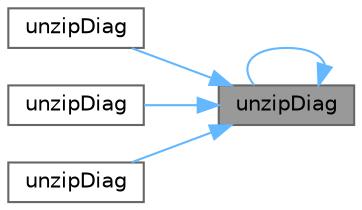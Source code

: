 digraph "unzipDiag"
{
 // LATEX_PDF_SIZE
  bgcolor="transparent";
  edge [fontname=Helvetica,fontsize=10,labelfontname=Helvetica,labelfontsize=10];
  node [fontname=Helvetica,fontsize=10,shape=box,height=0.2,width=0.4];
  rankdir="RL";
  Node1 [id="Node000001",label="unzipDiag",height=0.2,width=0.4,color="gray40", fillcolor="grey60", style="filled", fontcolor="black",tooltip=" "];
  Node1 -> Node1 [id="edge1_Node000001_Node000001",dir="back",color="steelblue1",style="solid",tooltip=" "];
  Node1 -> Node2 [id="edge2_Node000001_Node000002",dir="back",color="steelblue1",style="solid",tooltip=" "];
  Node2 [id="Node000002",label="unzipDiag",height=0.2,width=0.4,color="grey40", fillcolor="white", style="filled",URL="$namespaceFoam.html#a9e7c0c09a18479913208797a60b7a6e9",tooltip=" "];
  Node1 -> Node3 [id="edge3_Node000001_Node000003",dir="back",color="steelblue1",style="solid",tooltip=" "];
  Node3 [id="Node000003",label="unzipDiag",height=0.2,width=0.4,color="grey40", fillcolor="white", style="filled",URL="$namespaceFoam.html#a5e4c328fa26543bc2f5f7f394e94fca4",tooltip=" "];
  Node1 -> Node4 [id="edge4_Node000001_Node000004",dir="back",color="steelblue1",style="solid",tooltip=" "];
  Node4 [id="Node000004",label="unzipDiag",height=0.2,width=0.4,color="grey40", fillcolor="white", style="filled",URL="$namespaceFoam.html#a531b2ff92934f5883a144b7e11dc9b61",tooltip=" "];
}
